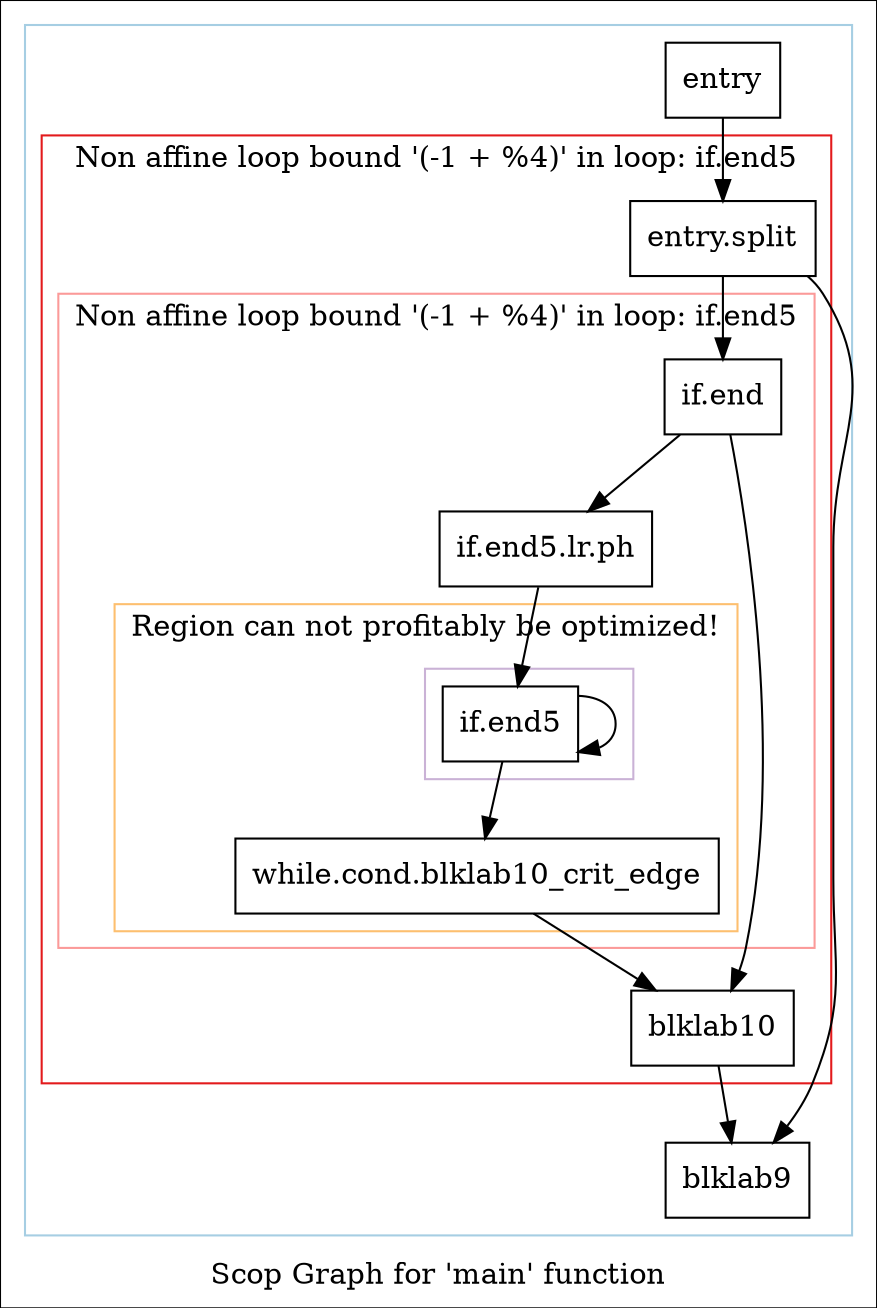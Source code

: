 digraph "Scop Graph for 'main' function" {
	label="Scop Graph for 'main' function";

	Node0xb98f150 [shape=record,label="{entry}"];
	Node0xb98f150 -> Node0xb929da0;
	Node0xb929da0 [shape=record,label="{entry.split}"];
	Node0xb929da0 -> Node0xb929e40;
	Node0xb929da0 -> Node0xb91eb20;
	Node0xb929e40 [shape=record,label="{blklab9}"];
	Node0xb91eb20 [shape=record,label="{if.end}"];
	Node0xb91eb20 -> Node0xb928aa0;
	Node0xb91eb20 -> Node0xb929620;
	Node0xb928aa0 [shape=record,label="{if.end5.lr.ph}"];
	Node0xb928aa0 -> Node0xb929680;
	Node0xb929680 [shape=record,label="{if.end5}"];
	Node0xb929680 -> Node0xb929680[constraint=false];
	Node0xb929680 -> Node0xb98f090;
	Node0xb98f090 [shape=record,label="{while.cond.blklab10_crit_edge}"];
	Node0xb98f090 -> Node0xb929620;
	Node0xb929620 [shape=record,label="{blklab10}"];
	Node0xb929620 -> Node0xb929e40;
	colorscheme = "paired12"
        subgraph cluster_0xb9161d0 {
          label = "";
          style = solid;
          color = 1
          subgraph cluster_0xb91d6e0 {
            label = "Non affine loop bound '(-1 + %4)' in loop: if.end5";
            style = solid;
            color = 6
            subgraph cluster_0xb91d660 {
              label = "Non affine loop bound '(-1 + %4)' in loop: if.end5";
              style = solid;
              color = 5
              subgraph cluster_0xb90a600 {
                label = "Region can not profitably be optimized!";
                style = solid;
                color = 7
                subgraph cluster_0xb91af80 {
                  label = "";
                  style = solid;
                  color = 9
                  Node0xb929680;
                }
                Node0xb98f090;
              }
              Node0xb91eb20;
              Node0xb928aa0;
            }
            Node0xb929da0;
            Node0xb929620;
          }
          Node0xb98f150;
          Node0xb929e40;
        }
}
